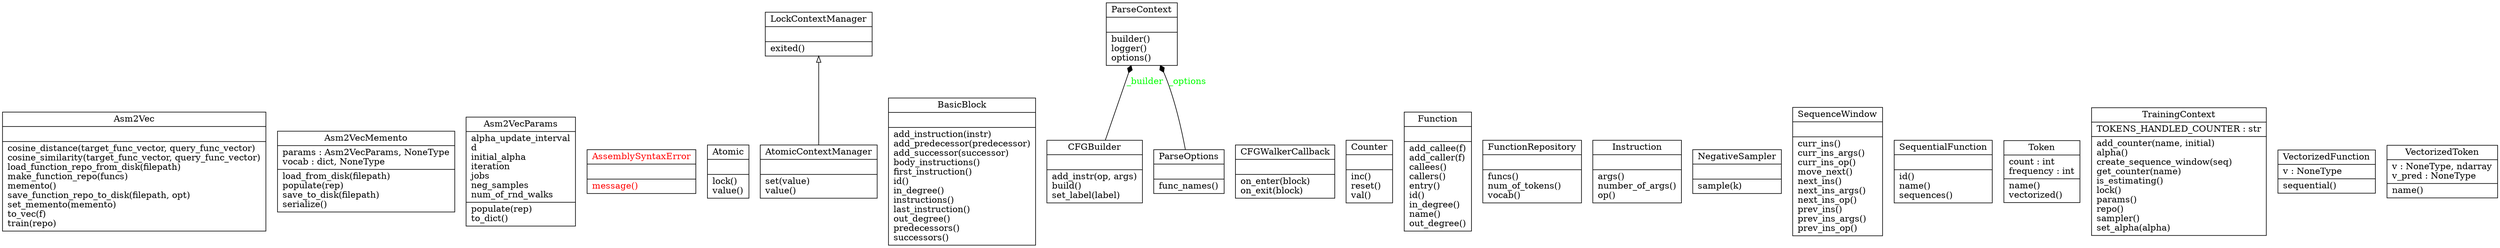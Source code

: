 digraph "classes_asm2vec" {
charset="utf-8"
rankdir=BT
"0" [label="{Asm2Vec|\l|cosine_distance(target_func_vector, query_func_vector)\lcosine_similarity(target_func_vector, query_func_vector)\lload_function_repo_from_disk(filepath)\lmake_function_repo(funcs)\lmemento()\lsave_function_repo_to_disk(filepath, opt)\lset_memento(memento)\lto_vec(f)\ltrain(repo)\l}", shape="record"];
"1" [label="{Asm2VecMemento|params : Asm2VecParams, NoneType\lvocab : dict, NoneType\l|load_from_disk(filepath)\lpopulate(rep)\lsave_to_disk(filepath)\lserialize()\l}", shape="record"];
"2" [label="{Asm2VecParams|alpha_update_interval\ld\linitial_alpha\literation\ljobs\lneg_samples\lnum_of_rnd_walks\l|populate(rep)\lto_dict()\l}", shape="record"];
"3" [fontcolor="red", label="{AssemblySyntaxError|\l|message()\l}", shape="record"];
"4" [label="{Atomic|\l|lock()\lvalue()\l}", shape="record"];
"5" [label="{AtomicContextManager|\l|set(value)\lvalue()\l}", shape="record"];
"6" [label="{BasicBlock|\l|add_instruction(instr)\ladd_predecessor(predecessor)\ladd_successor(successor)\lbody_instructions()\lfirst_instruction()\lid()\lin_degree()\linstructions()\llast_instruction()\lout_degree()\lpredecessors()\lsuccessors()\l}", shape="record"];
"7" [label="{CFGBuilder|\l|add_instr(op, args)\lbuild()\lset_label(label)\l}", shape="record"];
"8" [label="{CFGWalkerCallback|\l|on_enter(block)\lon_exit(block)\l}", shape="record"];
"9" [label="{Counter|\l|inc()\lreset()\lval()\l}", shape="record"];
"10" [label="{Function|\l|add_callee(f)\ladd_caller(f)\lcallees()\lcallers()\lentry()\lid()\lin_degree()\lname()\lout_degree()\l}", shape="record"];
"11" [label="{FunctionRepository|\l|funcs()\lnum_of_tokens()\lvocab()\l}", shape="record"];
"12" [label="{Instruction|\l|args()\lnumber_of_args()\lop()\l}", shape="record"];
"13" [label="{LockContextManager|\l|exited()\l}", shape="record"];
"14" [label="{NegativeSampler|\l|sample(k)\l}", shape="record"];
"15" [label="{ParseContext|\l|builder()\llogger()\loptions()\l}", shape="record"];
"16" [label="{ParseOptions|\l|func_names()\l}", shape="record"];
"17" [label="{SequenceWindow|\l|curr_ins()\lcurr_ins_args()\lcurr_ins_op()\lmove_next()\lnext_ins()\lnext_ins_args()\lnext_ins_op()\lprev_ins()\lprev_ins_args()\lprev_ins_op()\l}", shape="record"];
"18" [label="{SequentialFunction|\l|id()\lname()\lsequences()\l}", shape="record"];
"19" [label="{Token|count : int\lfrequency : int\l|name()\lvectorized()\l}", shape="record"];
"20" [label="{TrainingContext|TOKENS_HANDLED_COUNTER : str\l|add_counter(name, initial)\lalpha()\lcreate_sequence_window(seq)\lget_counter(name)\lis_estimating()\llock()\lparams()\lrepo()\lsampler()\lset_alpha(alpha)\l}", shape="record"];
"21" [label="{VectorizedFunction|v : NoneType\l|sequential()\l}", shape="record"];
"22" [label="{VectorizedToken|v : NoneType, ndarray\lv_pred : NoneType\l|name()\l}", shape="record"];
"5" -> "13" [arrowhead="empty", arrowtail="none"];
"7" -> "15" [arrowhead="diamond", arrowtail="none", fontcolor="green", label="_builder", style="solid"];
"16" -> "15" [arrowhead="diamond", arrowtail="none", fontcolor="green", label="_options", style="solid"];
}
